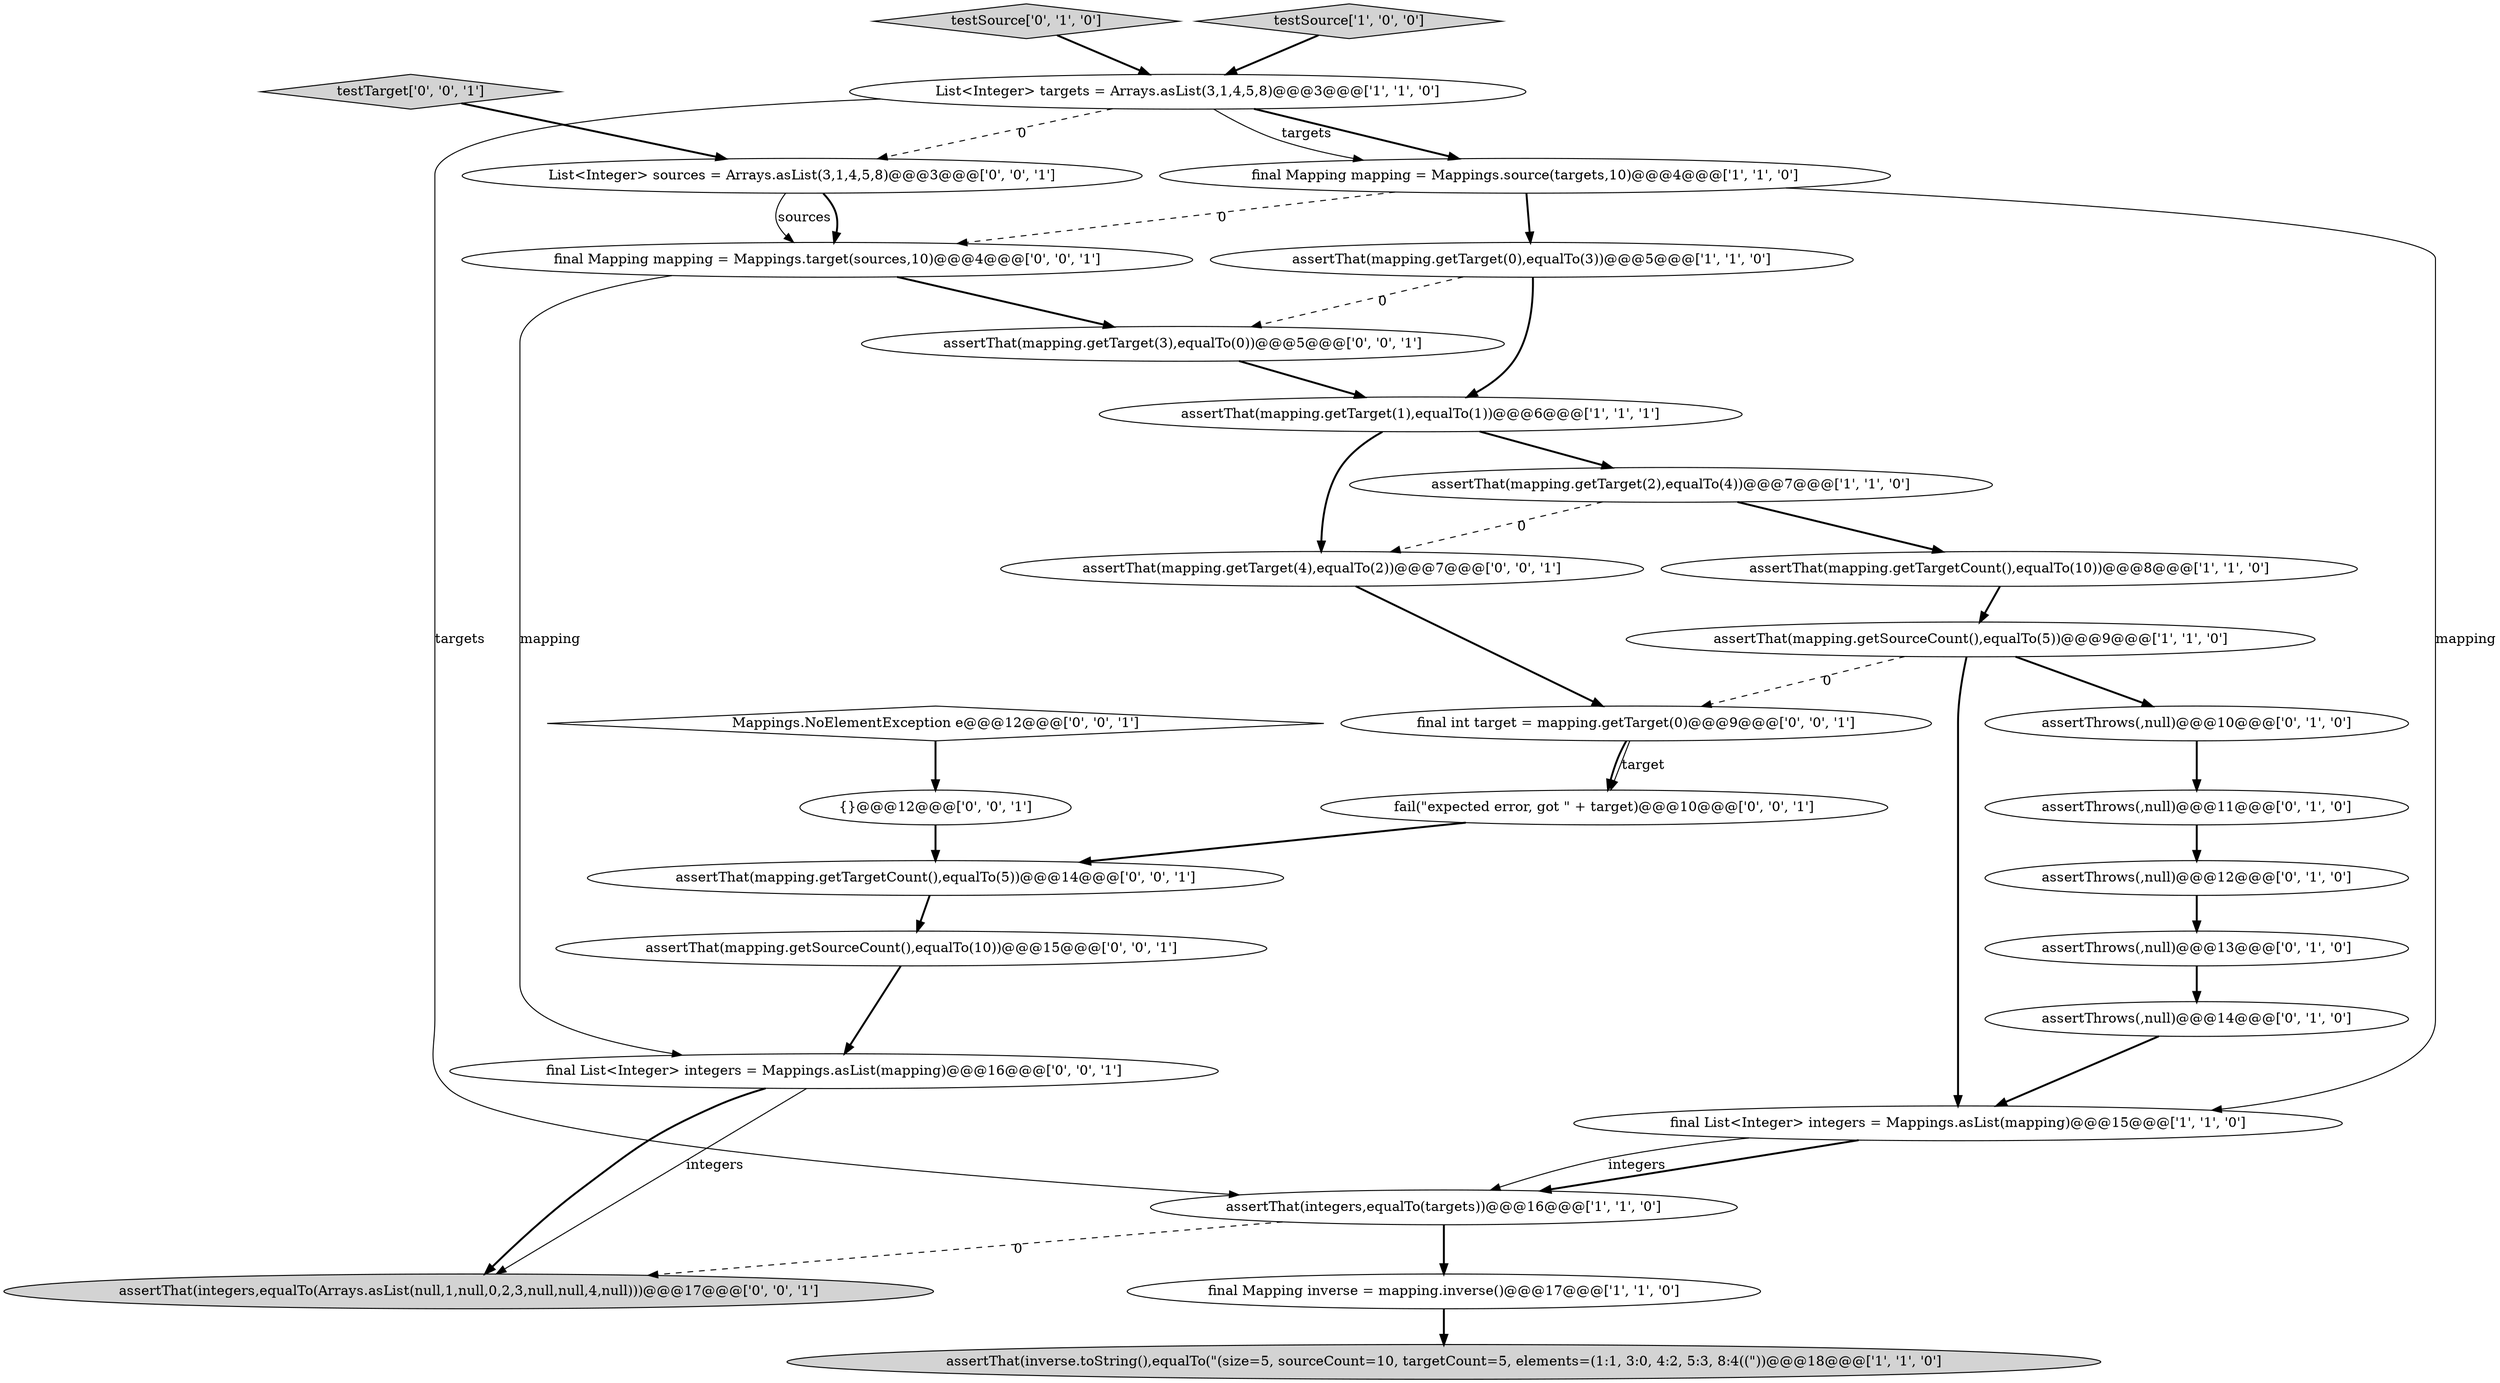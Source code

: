 digraph {
9 [style = filled, label = "assertThat(integers,equalTo(targets))@@@16@@@['1', '1', '0']", fillcolor = white, shape = ellipse image = "AAA0AAABBB1BBB"];
20 [style = filled, label = "assertThat(mapping.getTarget(3),equalTo(0))@@@5@@@['0', '0', '1']", fillcolor = white, shape = ellipse image = "AAA0AAABBB3BBB"];
19 [style = filled, label = "final Mapping mapping = Mappings.target(sources,10)@@@4@@@['0', '0', '1']", fillcolor = white, shape = ellipse image = "AAA0AAABBB3BBB"];
13 [style = filled, label = "assertThrows(,null)@@@12@@@['0', '1', '0']", fillcolor = white, shape = ellipse image = "AAA1AAABBB2BBB"];
0 [style = filled, label = "List<Integer> targets = Arrays.asList(3,1,4,5,8)@@@3@@@['1', '1', '0']", fillcolor = white, shape = ellipse image = "AAA0AAABBB1BBB"];
26 [style = filled, label = "assertThat(mapping.getTarget(4),equalTo(2))@@@7@@@['0', '0', '1']", fillcolor = white, shape = ellipse image = "AAA0AAABBB3BBB"];
12 [style = filled, label = "assertThrows(,null)@@@10@@@['0', '1', '0']", fillcolor = white, shape = ellipse image = "AAA1AAABBB2BBB"];
16 [style = filled, label = "testSource['0', '1', '0']", fillcolor = lightgray, shape = diamond image = "AAA0AAABBB2BBB"];
28 [style = filled, label = "List<Integer> sources = Arrays.asList(3,1,4,5,8)@@@3@@@['0', '0', '1']", fillcolor = white, shape = ellipse image = "AAA0AAABBB3BBB"];
21 [style = filled, label = "{}@@@12@@@['0', '0', '1']", fillcolor = white, shape = ellipse image = "AAA0AAABBB3BBB"];
6 [style = filled, label = "final Mapping mapping = Mappings.source(targets,10)@@@4@@@['1', '1', '0']", fillcolor = white, shape = ellipse image = "AAA0AAABBB1BBB"];
22 [style = filled, label = "final int target = mapping.getTarget(0)@@@9@@@['0', '0', '1']", fillcolor = white, shape = ellipse image = "AAA0AAABBB3BBB"];
14 [style = filled, label = "assertThrows(,null)@@@13@@@['0', '1', '0']", fillcolor = white, shape = ellipse image = "AAA1AAABBB2BBB"];
1 [style = filled, label = "assertThat(mapping.getTarget(0),equalTo(3))@@@5@@@['1', '1', '0']", fillcolor = white, shape = ellipse image = "AAA0AAABBB1BBB"];
15 [style = filled, label = "assertThrows(,null)@@@14@@@['0', '1', '0']", fillcolor = white, shape = ellipse image = "AAA1AAABBB2BBB"];
11 [style = filled, label = "assertThat(mapping.getTargetCount(),equalTo(10))@@@8@@@['1', '1', '0']", fillcolor = white, shape = ellipse image = "AAA0AAABBB1BBB"];
27 [style = filled, label = "final List<Integer> integers = Mappings.asList(mapping)@@@16@@@['0', '0', '1']", fillcolor = white, shape = ellipse image = "AAA0AAABBB3BBB"];
4 [style = filled, label = "final List<Integer> integers = Mappings.asList(mapping)@@@15@@@['1', '1', '0']", fillcolor = white, shape = ellipse image = "AAA0AAABBB1BBB"];
30 [style = filled, label = "assertThat(integers,equalTo(Arrays.asList(null,1,null,0,2,3,null,null,4,null)))@@@17@@@['0', '0', '1']", fillcolor = lightgray, shape = ellipse image = "AAA0AAABBB3BBB"];
5 [style = filled, label = "assertThat(inverse.toString(),equalTo(\"(size=5, sourceCount=10, targetCount=5, elements=(1:1, 3:0, 4:2, 5:3, 8:4((\"))@@@18@@@['1', '1', '0']", fillcolor = lightgray, shape = ellipse image = "AAA0AAABBB1BBB"];
18 [style = filled, label = "Mappings.NoElementException e@@@12@@@['0', '0', '1']", fillcolor = white, shape = diamond image = "AAA0AAABBB3BBB"];
3 [style = filled, label = "assertThat(mapping.getTarget(1),equalTo(1))@@@6@@@['1', '1', '1']", fillcolor = white, shape = ellipse image = "AAA0AAABBB1BBB"];
8 [style = filled, label = "assertThat(mapping.getSourceCount(),equalTo(5))@@@9@@@['1', '1', '0']", fillcolor = white, shape = ellipse image = "AAA0AAABBB1BBB"];
23 [style = filled, label = "fail(\"expected error, got \" + target)@@@10@@@['0', '0', '1']", fillcolor = white, shape = ellipse image = "AAA0AAABBB3BBB"];
10 [style = filled, label = "assertThat(mapping.getTarget(2),equalTo(4))@@@7@@@['1', '1', '0']", fillcolor = white, shape = ellipse image = "AAA0AAABBB1BBB"];
2 [style = filled, label = "testSource['1', '0', '0']", fillcolor = lightgray, shape = diamond image = "AAA0AAABBB1BBB"];
24 [style = filled, label = "assertThat(mapping.getTargetCount(),equalTo(5))@@@14@@@['0', '0', '1']", fillcolor = white, shape = ellipse image = "AAA0AAABBB3BBB"];
25 [style = filled, label = "testTarget['0', '0', '1']", fillcolor = lightgray, shape = diamond image = "AAA0AAABBB3BBB"];
29 [style = filled, label = "assertThat(mapping.getSourceCount(),equalTo(10))@@@15@@@['0', '0', '1']", fillcolor = white, shape = ellipse image = "AAA0AAABBB3BBB"];
17 [style = filled, label = "assertThrows(,null)@@@11@@@['0', '1', '0']", fillcolor = white, shape = ellipse image = "AAA1AAABBB2BBB"];
7 [style = filled, label = "final Mapping inverse = mapping.inverse()@@@17@@@['1', '1', '0']", fillcolor = white, shape = ellipse image = "AAA0AAABBB1BBB"];
0->6 [style = bold, label=""];
19->27 [style = solid, label="mapping"];
26->22 [style = bold, label=""];
3->10 [style = bold, label=""];
29->27 [style = bold, label=""];
20->3 [style = bold, label=""];
0->28 [style = dashed, label="0"];
8->12 [style = bold, label=""];
8->4 [style = bold, label=""];
3->26 [style = bold, label=""];
23->24 [style = bold, label=""];
1->20 [style = dashed, label="0"];
19->20 [style = bold, label=""];
15->4 [style = bold, label=""];
16->0 [style = bold, label=""];
28->19 [style = bold, label=""];
22->23 [style = solid, label="target"];
10->11 [style = bold, label=""];
21->24 [style = bold, label=""];
0->9 [style = solid, label="targets"];
27->30 [style = solid, label="integers"];
25->28 [style = bold, label=""];
1->3 [style = bold, label=""];
12->17 [style = bold, label=""];
9->30 [style = dashed, label="0"];
11->8 [style = bold, label=""];
17->13 [style = bold, label=""];
4->9 [style = bold, label=""];
27->30 [style = bold, label=""];
18->21 [style = bold, label=""];
7->5 [style = bold, label=""];
10->26 [style = dashed, label="0"];
2->0 [style = bold, label=""];
22->23 [style = bold, label=""];
6->19 [style = dashed, label="0"];
28->19 [style = solid, label="sources"];
13->14 [style = bold, label=""];
24->29 [style = bold, label=""];
14->15 [style = bold, label=""];
6->1 [style = bold, label=""];
6->4 [style = solid, label="mapping"];
0->6 [style = solid, label="targets"];
8->22 [style = dashed, label="0"];
4->9 [style = solid, label="integers"];
9->7 [style = bold, label=""];
}
